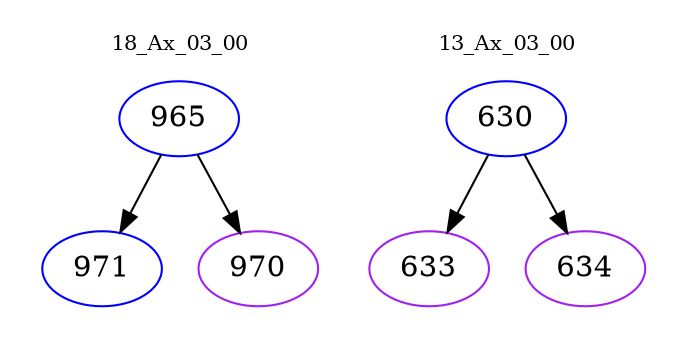 digraph{
subgraph cluster_0 {
color = white
label = "18_Ax_03_00";
fontsize=10;
T0_965 [label="965", color="blue"]
T0_965 -> T0_971 [color="black"]
T0_971 [label="971", color="blue"]
T0_965 -> T0_970 [color="black"]
T0_970 [label="970", color="purple"]
}
subgraph cluster_1 {
color = white
label = "13_Ax_03_00";
fontsize=10;
T1_630 [label="630", color="blue"]
T1_630 -> T1_633 [color="black"]
T1_633 [label="633", color="purple"]
T1_630 -> T1_634 [color="black"]
T1_634 [label="634", color="purple"]
}
}
